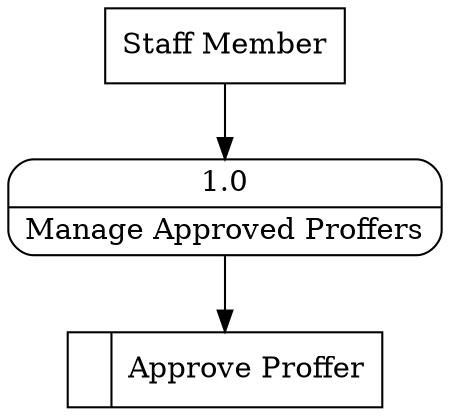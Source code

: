 digraph dfd2{ 
node[shape=record]
200 [label="<f0>  |<f1> Approve Proffer " ];
201 [label="Staff Member" shape=box];
202 [label="{<f0> 1.0|<f1> Manage Approved Proffers }" shape=Mrecord];
201 -> 202
202 -> 200
}